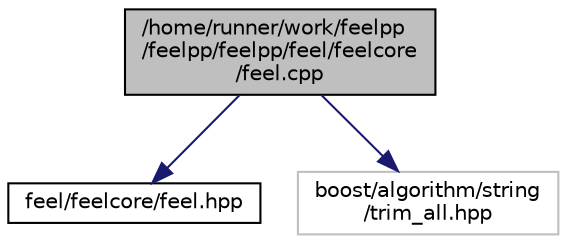 digraph "/home/runner/work/feelpp/feelpp/feelpp/feel/feelcore/feel.cpp"
{
 // LATEX_PDF_SIZE
  edge [fontname="Helvetica",fontsize="10",labelfontname="Helvetica",labelfontsize="10"];
  node [fontname="Helvetica",fontsize="10",shape=record];
  Node1 [label="/home/runner/work/feelpp\l/feelpp/feelpp/feel/feelcore\l/feel.cpp",height=0.2,width=0.4,color="black", fillcolor="grey75", style="filled", fontcolor="black",tooltip=" "];
  Node1 -> Node2 [color="midnightblue",fontsize="10",style="solid",fontname="Helvetica"];
  Node2 [label="feel/feelcore/feel.hpp",height=0.2,width=0.4,color="black", fillcolor="white", style="filled",URL="$feel_8hpp.html",tooltip="-*- mode: c++; coding: utf-8; tab-width: 4; indent-tabs-mode: nil; c-basic-offset: 4; show-trailing-w..."];
  Node1 -> Node3 [color="midnightblue",fontsize="10",style="solid",fontname="Helvetica"];
  Node3 [label="boost/algorithm/string\l/trim_all.hpp",height=0.2,width=0.4,color="grey75", fillcolor="white", style="filled",tooltip=" "];
}
